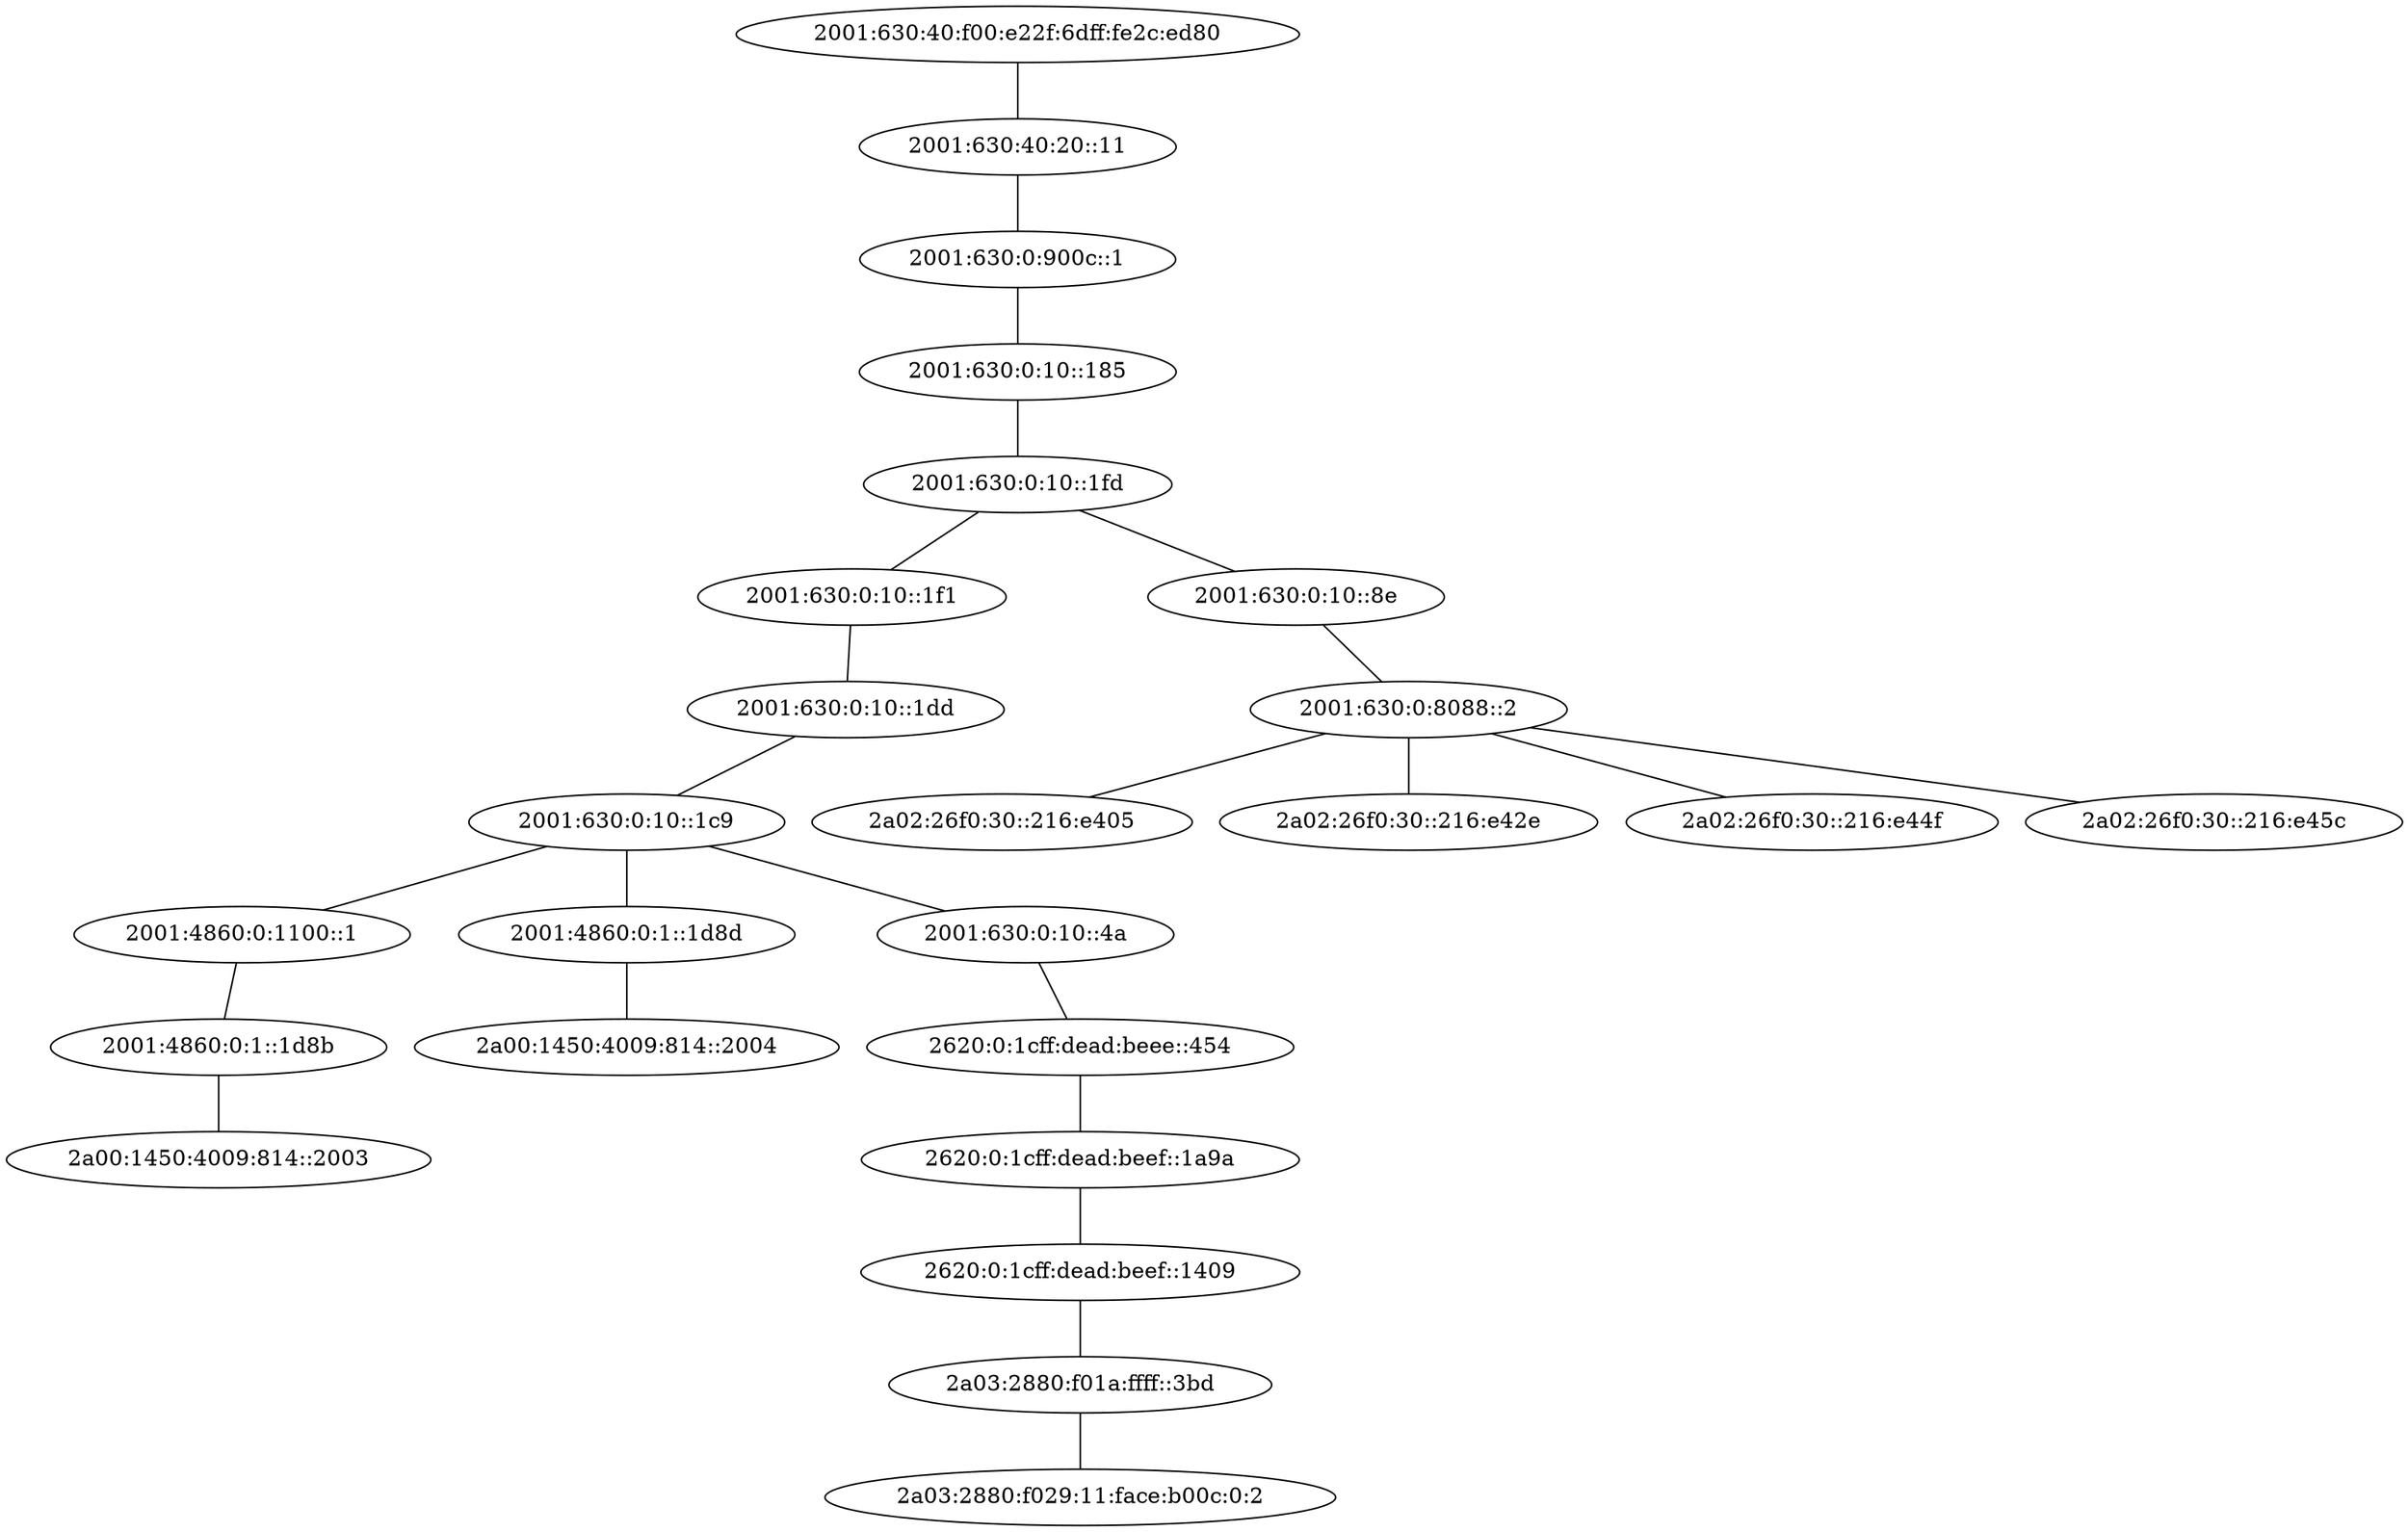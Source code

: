 graph routertopology {
"2001:4860:0:1100::1" -- "2001:4860:0:1::1d8b"
"2001:4860:0:1::1d8b" -- "2a00:1450:4009:814::2003"
"2001:4860:0:1::1d8d" -- "2a00:1450:4009:814::2004"
"2001:630:0:10::185" -- "2001:630:0:10::1fd"
"2001:630:0:10::1c9" -- "2001:4860:0:1100::1"
"2001:630:0:10::1c9" -- "2001:4860:0:1::1d8d"
"2001:630:0:10::1c9" -- "2001:630:0:10::4a"
"2001:630:0:10::1dd" -- "2001:630:0:10::1c9"
"2001:630:0:10::1f1" -- "2001:630:0:10::1dd"
"2001:630:0:10::1fd" -- "2001:630:0:10::1f1"
"2001:630:0:10::1fd" -- "2001:630:0:10::8e"
"2001:630:0:10::4a" -- "2620:0:1cff:dead:beee::454"
"2001:630:0:10::8e" -- "2001:630:0:8088::2"
"2001:630:0:8088::2" -- "2a02:26f0:30::216:e405"
"2001:630:0:8088::2" -- "2a02:26f0:30::216:e42e"
"2001:630:0:8088::2" -- "2a02:26f0:30::216:e44f"
"2001:630:0:8088::2" -- "2a02:26f0:30::216:e45c"
"2001:630:0:900c::1" -- "2001:630:0:10::185"
"2001:630:40:20::11" -- "2001:630:0:900c::1"
"2001:630:40:f00:e22f:6dff:fe2c:ed80" -- "2001:630:40:20::11"
"2620:0:1cff:dead:beee::454" -- "2620:0:1cff:dead:beef::1a9a"
"2620:0:1cff:dead:beef::1409" -- "2a03:2880:f01a:ffff::3bd"
"2620:0:1cff:dead:beef::1a9a" -- "2620:0:1cff:dead:beef::1409"
"2a03:2880:f01a:ffff::3bd" -- "2a03:2880:f029:11:face:b00c:0:2"
}